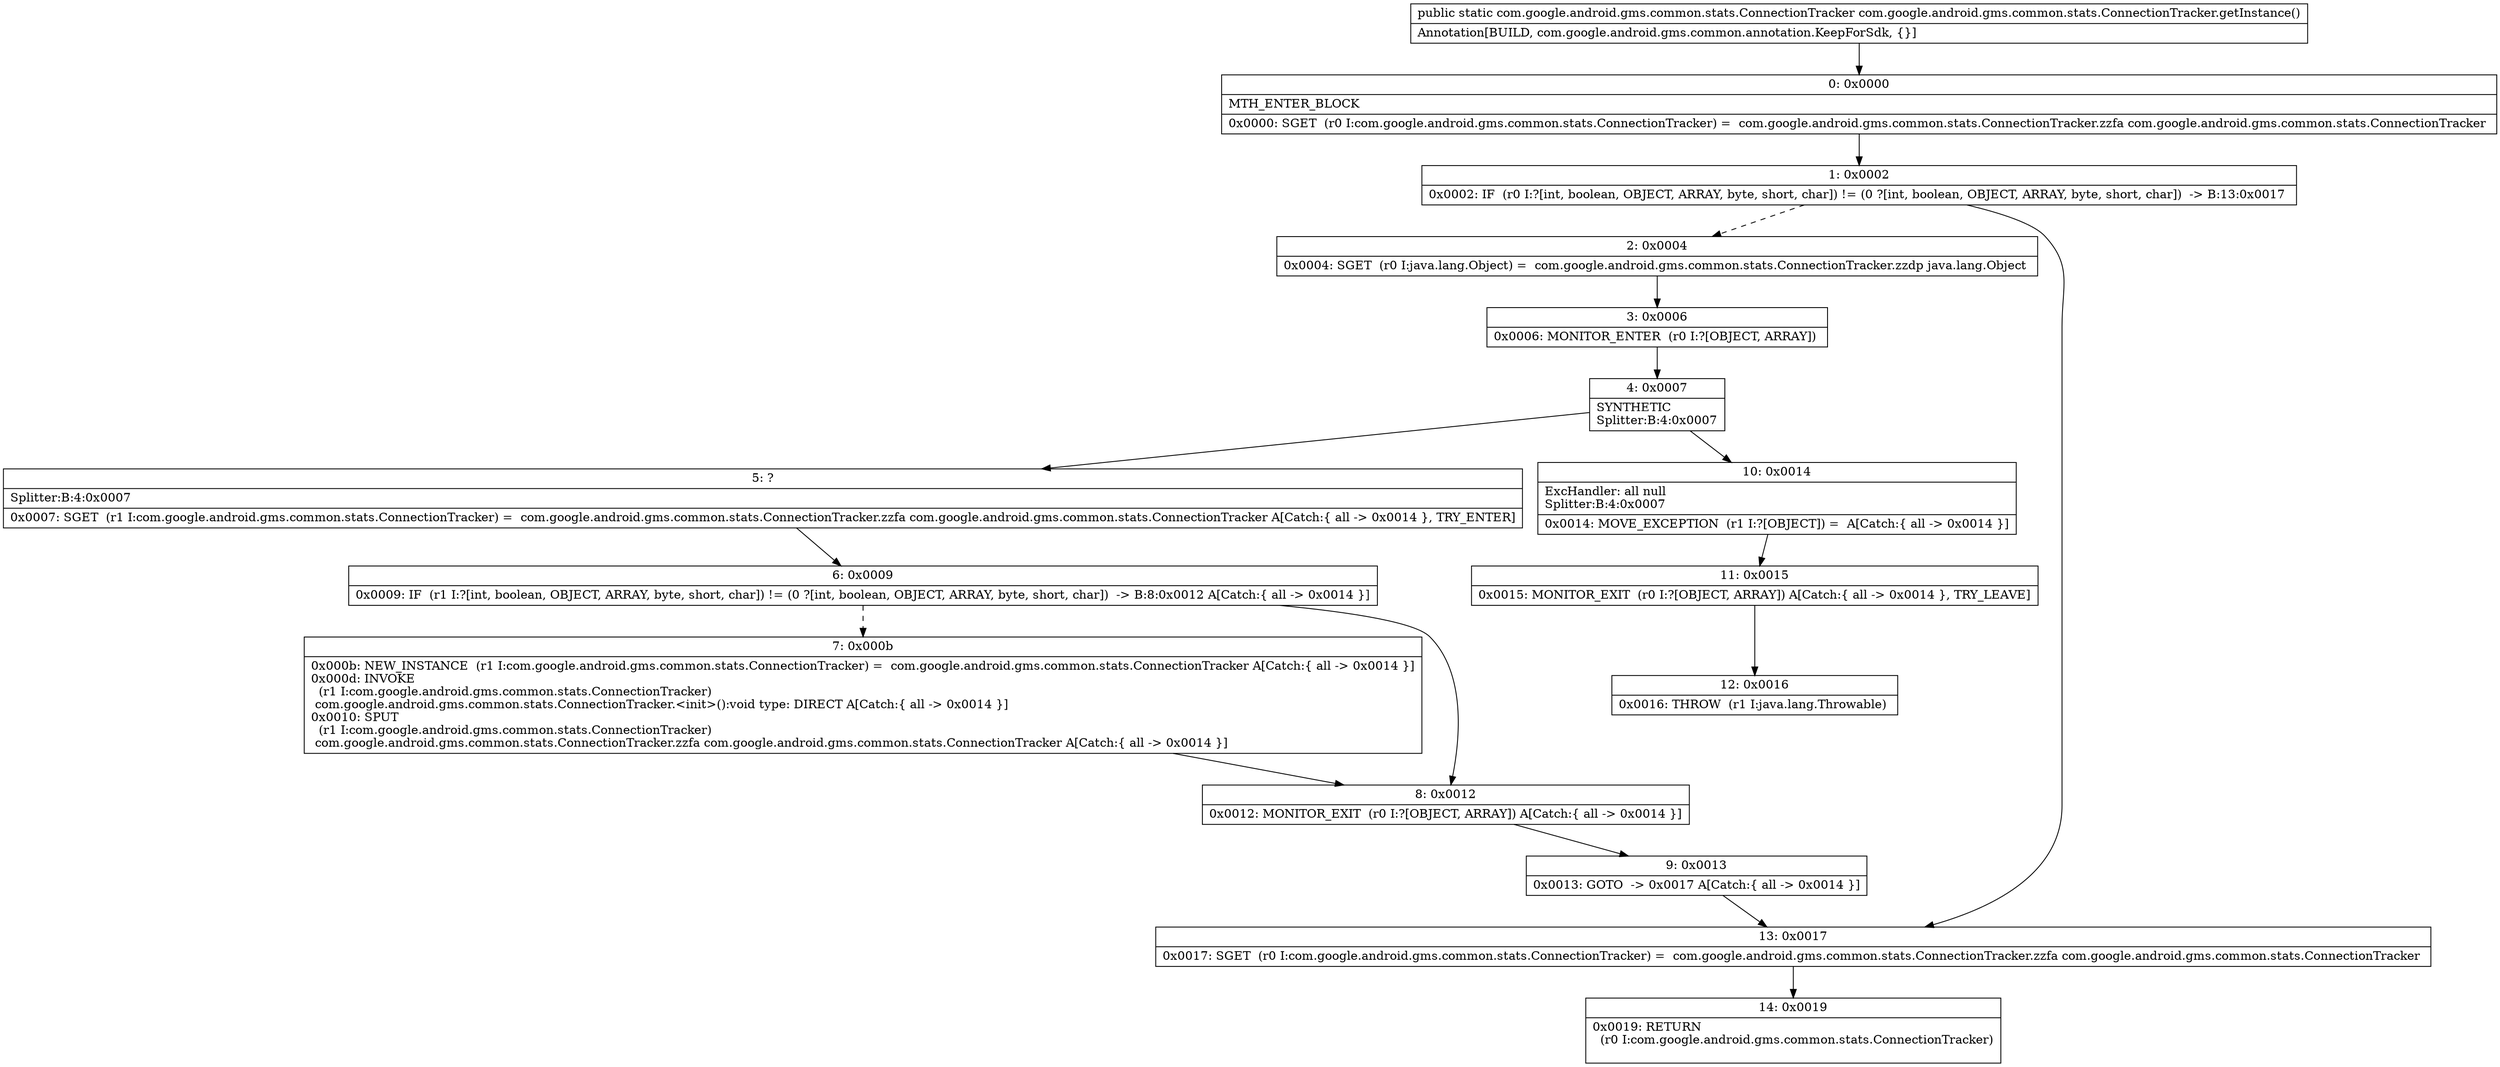 digraph "CFG forcom.google.android.gms.common.stats.ConnectionTracker.getInstance()Lcom\/google\/android\/gms\/common\/stats\/ConnectionTracker;" {
Node_0 [shape=record,label="{0\:\ 0x0000|MTH_ENTER_BLOCK\l|0x0000: SGET  (r0 I:com.google.android.gms.common.stats.ConnectionTracker) =  com.google.android.gms.common.stats.ConnectionTracker.zzfa com.google.android.gms.common.stats.ConnectionTracker \l}"];
Node_1 [shape=record,label="{1\:\ 0x0002|0x0002: IF  (r0 I:?[int, boolean, OBJECT, ARRAY, byte, short, char]) != (0 ?[int, boolean, OBJECT, ARRAY, byte, short, char])  \-\> B:13:0x0017 \l}"];
Node_2 [shape=record,label="{2\:\ 0x0004|0x0004: SGET  (r0 I:java.lang.Object) =  com.google.android.gms.common.stats.ConnectionTracker.zzdp java.lang.Object \l}"];
Node_3 [shape=record,label="{3\:\ 0x0006|0x0006: MONITOR_ENTER  (r0 I:?[OBJECT, ARRAY]) \l}"];
Node_4 [shape=record,label="{4\:\ 0x0007|SYNTHETIC\lSplitter:B:4:0x0007\l}"];
Node_5 [shape=record,label="{5\:\ ?|Splitter:B:4:0x0007\l|0x0007: SGET  (r1 I:com.google.android.gms.common.stats.ConnectionTracker) =  com.google.android.gms.common.stats.ConnectionTracker.zzfa com.google.android.gms.common.stats.ConnectionTracker A[Catch:\{ all \-\> 0x0014 \}, TRY_ENTER]\l}"];
Node_6 [shape=record,label="{6\:\ 0x0009|0x0009: IF  (r1 I:?[int, boolean, OBJECT, ARRAY, byte, short, char]) != (0 ?[int, boolean, OBJECT, ARRAY, byte, short, char])  \-\> B:8:0x0012 A[Catch:\{ all \-\> 0x0014 \}]\l}"];
Node_7 [shape=record,label="{7\:\ 0x000b|0x000b: NEW_INSTANCE  (r1 I:com.google.android.gms.common.stats.ConnectionTracker) =  com.google.android.gms.common.stats.ConnectionTracker A[Catch:\{ all \-\> 0x0014 \}]\l0x000d: INVOKE  \l  (r1 I:com.google.android.gms.common.stats.ConnectionTracker)\l com.google.android.gms.common.stats.ConnectionTracker.\<init\>():void type: DIRECT A[Catch:\{ all \-\> 0x0014 \}]\l0x0010: SPUT  \l  (r1 I:com.google.android.gms.common.stats.ConnectionTracker)\l com.google.android.gms.common.stats.ConnectionTracker.zzfa com.google.android.gms.common.stats.ConnectionTracker A[Catch:\{ all \-\> 0x0014 \}]\l}"];
Node_8 [shape=record,label="{8\:\ 0x0012|0x0012: MONITOR_EXIT  (r0 I:?[OBJECT, ARRAY]) A[Catch:\{ all \-\> 0x0014 \}]\l}"];
Node_9 [shape=record,label="{9\:\ 0x0013|0x0013: GOTO  \-\> 0x0017 A[Catch:\{ all \-\> 0x0014 \}]\l}"];
Node_10 [shape=record,label="{10\:\ 0x0014|ExcHandler: all null\lSplitter:B:4:0x0007\l|0x0014: MOVE_EXCEPTION  (r1 I:?[OBJECT]) =  A[Catch:\{ all \-\> 0x0014 \}]\l}"];
Node_11 [shape=record,label="{11\:\ 0x0015|0x0015: MONITOR_EXIT  (r0 I:?[OBJECT, ARRAY]) A[Catch:\{ all \-\> 0x0014 \}, TRY_LEAVE]\l}"];
Node_12 [shape=record,label="{12\:\ 0x0016|0x0016: THROW  (r1 I:java.lang.Throwable) \l}"];
Node_13 [shape=record,label="{13\:\ 0x0017|0x0017: SGET  (r0 I:com.google.android.gms.common.stats.ConnectionTracker) =  com.google.android.gms.common.stats.ConnectionTracker.zzfa com.google.android.gms.common.stats.ConnectionTracker \l}"];
Node_14 [shape=record,label="{14\:\ 0x0019|0x0019: RETURN  \l  (r0 I:com.google.android.gms.common.stats.ConnectionTracker)\l \l}"];
MethodNode[shape=record,label="{public static com.google.android.gms.common.stats.ConnectionTracker com.google.android.gms.common.stats.ConnectionTracker.getInstance()  | Annotation[BUILD, com.google.android.gms.common.annotation.KeepForSdk, \{\}]\l}"];
MethodNode -> Node_0;
Node_0 -> Node_1;
Node_1 -> Node_2[style=dashed];
Node_1 -> Node_13;
Node_2 -> Node_3;
Node_3 -> Node_4;
Node_4 -> Node_5;
Node_4 -> Node_10;
Node_5 -> Node_6;
Node_6 -> Node_7[style=dashed];
Node_6 -> Node_8;
Node_7 -> Node_8;
Node_8 -> Node_9;
Node_9 -> Node_13;
Node_10 -> Node_11;
Node_11 -> Node_12;
Node_13 -> Node_14;
}

